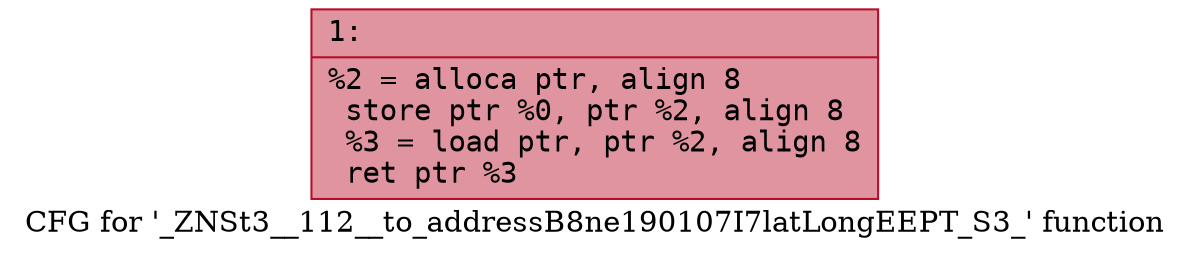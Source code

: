 digraph "CFG for '_ZNSt3__112__to_addressB8ne190107I7latLongEEPT_S3_' function" {
	label="CFG for '_ZNSt3__112__to_addressB8ne190107I7latLongEEPT_S3_' function";

	Node0x600001760500 [shape=record,color="#b70d28ff", style=filled, fillcolor="#b70d2870" fontname="Courier",label="{1:\l|  %2 = alloca ptr, align 8\l  store ptr %0, ptr %2, align 8\l  %3 = load ptr, ptr %2, align 8\l  ret ptr %3\l}"];
}
